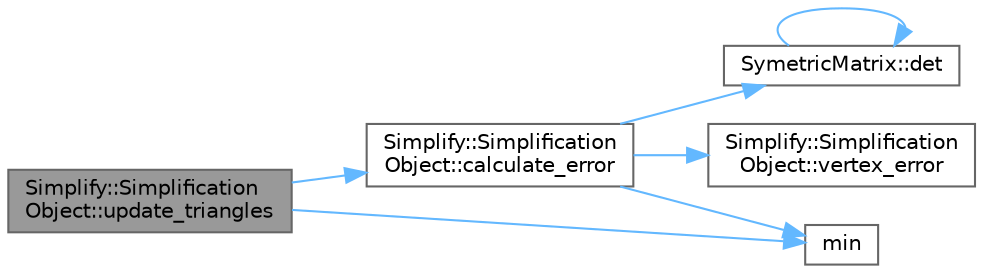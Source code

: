 digraph "Simplify::SimplificationObject::update_triangles"
{
 // INTERACTIVE_SVG=YES
 // LATEX_PDF_SIZE
  bgcolor="transparent";
  edge [fontname=Helvetica,fontsize=10,labelfontname=Helvetica,labelfontsize=10];
  node [fontname=Helvetica,fontsize=10,shape=box,height=0.2,width=0.4];
  rankdir="LR";
  Node1 [id="Node000001",label="Simplify::Simplification\lObject::update_triangles",height=0.2,width=0.4,color="gray40", fillcolor="grey60", style="filled", fontcolor="black",tooltip=" "];
  Node1 -> Node2 [id="edge1_Node000001_Node000002",color="steelblue1",style="solid",tooltip=" "];
  Node2 [id="Node000002",label="Simplify::Simplification\lObject::calculate_error",height=0.2,width=0.4,color="grey40", fillcolor="white", style="filled",URL="$dd/dcf/classSimplify_1_1SimplificationObject.html#a3dad96e7db9db379305c7c93ce5ffacf",tooltip=" "];
  Node2 -> Node3 [id="edge2_Node000002_Node000003",color="steelblue1",style="solid",tooltip=" "];
  Node3 [id="Node000003",label="SymetricMatrix::det",height=0.2,width=0.4,color="grey40", fillcolor="white", style="filled",URL="$da/dcb/classSymetricMatrix.html#a977a8759d6d782870aa373a8ca1f753a",tooltip=" "];
  Node3 -> Node3 [id="edge3_Node000003_Node000003",color="steelblue1",style="solid",tooltip=" "];
  Node2 -> Node4 [id="edge4_Node000002_Node000004",color="steelblue1",style="solid",tooltip=" "];
  Node4 [id="Node000004",label="min",height=0.2,width=0.4,color="grey40", fillcolor="white", style="filled",URL="$d3/d33/Simplify_8h.html#a50798148e5016c5b85087d4009824f27",tooltip=" "];
  Node2 -> Node5 [id="edge5_Node000002_Node000005",color="steelblue1",style="solid",tooltip=" "];
  Node5 [id="Node000005",label="Simplify::Simplification\lObject::vertex_error",height=0.2,width=0.4,color="grey40", fillcolor="white", style="filled",URL="$dd/dcf/classSimplify_1_1SimplificationObject.html#af3914d033ceabb16b3848f727176693c",tooltip=" "];
  Node1 -> Node4 [id="edge6_Node000001_Node000004",color="steelblue1",style="solid",tooltip=" "];
}

